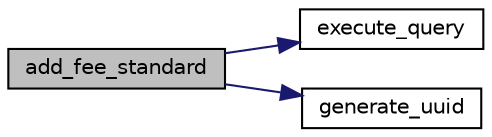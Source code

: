 digraph "add_fee_standard"
{
 // LATEX_PDF_SIZE
  edge [fontname="Helvetica",fontsize="10",labelfontname="Helvetica",labelfontsize="10"];
  node [fontname="Helvetica",fontsize="10",shape=record];
  rankdir="LR";
  Node1 [label="add_fee_standard",height=0.2,width=0.4,color="black", fillcolor="grey75", style="filled", fontcolor="black",tooltip=" "];
  Node1 -> Node2 [color="midnightblue",fontsize="10",style="solid",fontname="Helvetica"];
  Node2 [label="execute_query",height=0.2,width=0.4,color="black", fillcolor="white", style="filled",URL="$db__query_8c.html#ad6a50f994e852c3e41ca39df52927b8a",tooltip=" "];
  Node1 -> Node3 [color="midnightblue",fontsize="10",style="solid",fontname="Helvetica"];
  Node3 [label="generate_uuid",height=0.2,width=0.4,color="black", fillcolor="white", style="filled",URL="$utils_8c.html#af5263e9c5ed8b07e92367144201731b2",tooltip="生成UUID字符串"];
}
